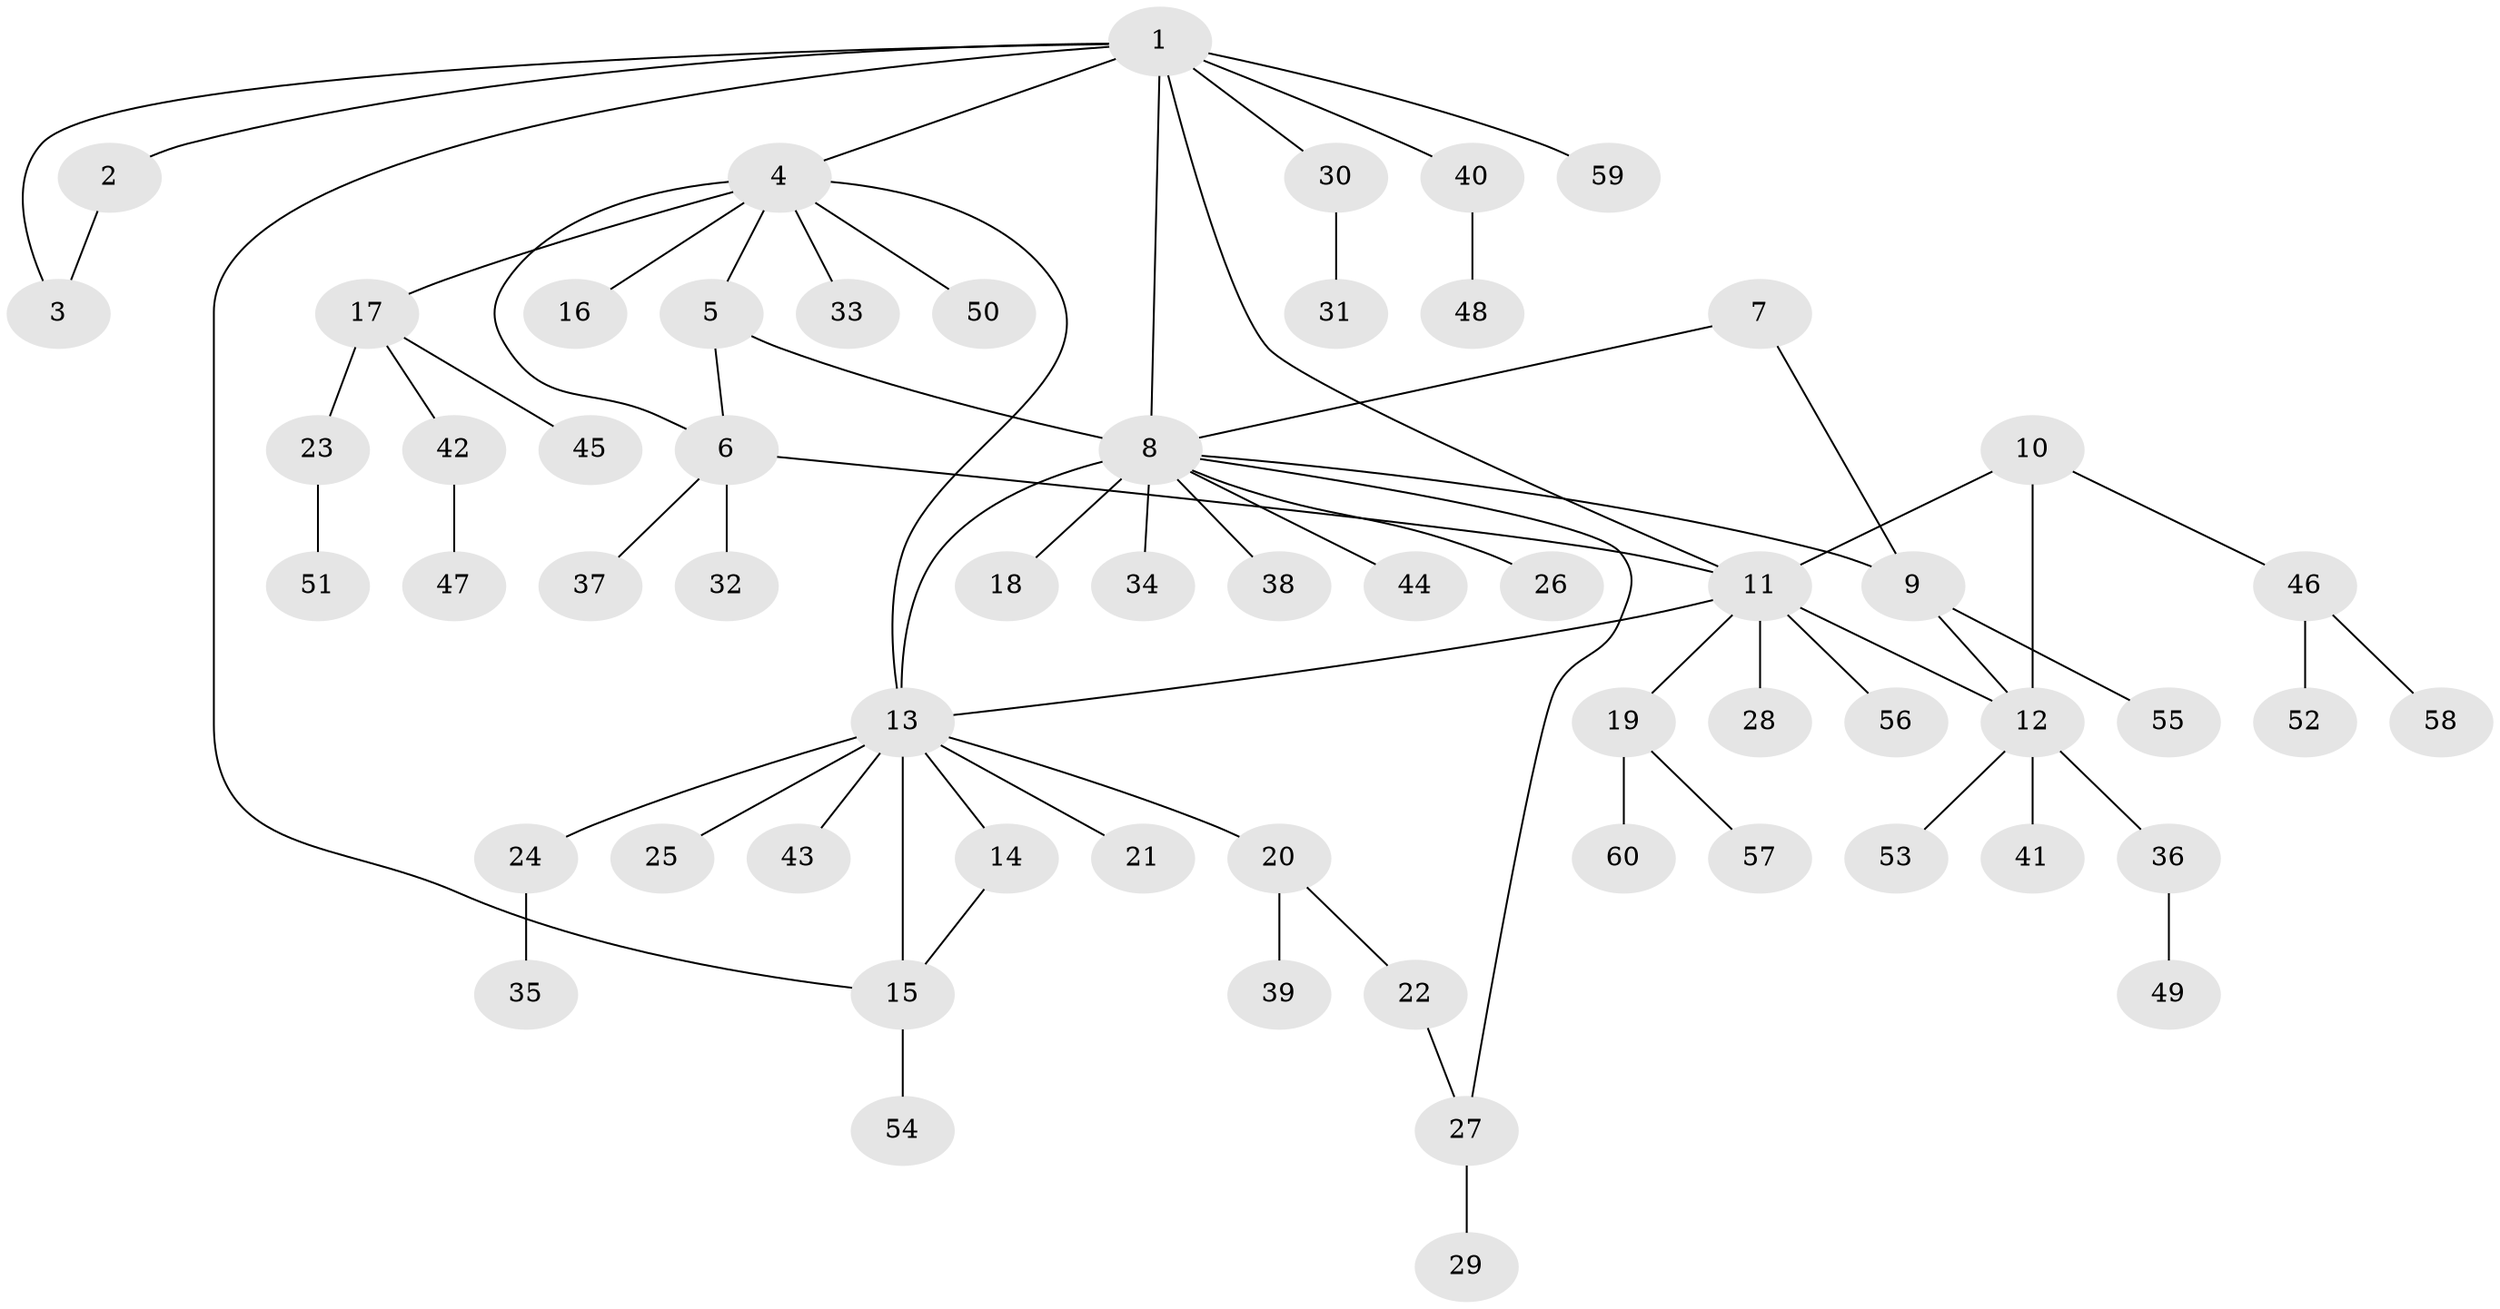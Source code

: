 // Generated by graph-tools (version 1.1) at 2025/26/03/09/25 03:26:36]
// undirected, 60 vertices, 71 edges
graph export_dot {
graph [start="1"]
  node [color=gray90,style=filled];
  1;
  2;
  3;
  4;
  5;
  6;
  7;
  8;
  9;
  10;
  11;
  12;
  13;
  14;
  15;
  16;
  17;
  18;
  19;
  20;
  21;
  22;
  23;
  24;
  25;
  26;
  27;
  28;
  29;
  30;
  31;
  32;
  33;
  34;
  35;
  36;
  37;
  38;
  39;
  40;
  41;
  42;
  43;
  44;
  45;
  46;
  47;
  48;
  49;
  50;
  51;
  52;
  53;
  54;
  55;
  56;
  57;
  58;
  59;
  60;
  1 -- 2;
  1 -- 3;
  1 -- 4;
  1 -- 8;
  1 -- 11;
  1 -- 15;
  1 -- 30;
  1 -- 40;
  1 -- 59;
  2 -- 3;
  4 -- 5;
  4 -- 6;
  4 -- 13;
  4 -- 16;
  4 -- 17;
  4 -- 33;
  4 -- 50;
  5 -- 6;
  5 -- 8;
  6 -- 11;
  6 -- 32;
  6 -- 37;
  7 -- 8;
  7 -- 9;
  8 -- 9;
  8 -- 13;
  8 -- 18;
  8 -- 26;
  8 -- 27;
  8 -- 34;
  8 -- 38;
  8 -- 44;
  9 -- 12;
  9 -- 55;
  10 -- 11;
  10 -- 12;
  10 -- 46;
  11 -- 12;
  11 -- 13;
  11 -- 19;
  11 -- 28;
  11 -- 56;
  12 -- 36;
  12 -- 41;
  12 -- 53;
  13 -- 14;
  13 -- 15;
  13 -- 20;
  13 -- 21;
  13 -- 24;
  13 -- 25;
  13 -- 43;
  14 -- 15;
  15 -- 54;
  17 -- 23;
  17 -- 42;
  17 -- 45;
  19 -- 57;
  19 -- 60;
  20 -- 22;
  20 -- 39;
  22 -- 27;
  23 -- 51;
  24 -- 35;
  27 -- 29;
  30 -- 31;
  36 -- 49;
  40 -- 48;
  42 -- 47;
  46 -- 52;
  46 -- 58;
}
